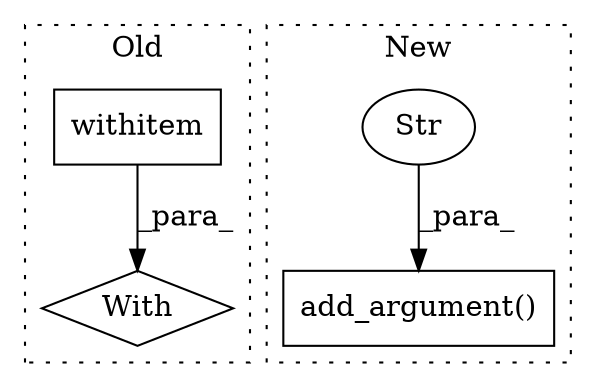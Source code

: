 digraph G {
subgraph cluster0 {
1 [label="withitem" a="49" s="562" l="5" shape="box"];
4 [label="With" a="39" s="557,567" l="5,146" shape="diamond"];
label = "Old";
style="dotted";
}
subgraph cluster1 {
2 [label="add_argument()" a="75" s="227,255" l="20,61" shape="box"];
3 [label="Str" a="66" s="247" l="8" shape="ellipse"];
label = "New";
style="dotted";
}
1 -> 4 [label="_para_"];
3 -> 2 [label="_para_"];
}
